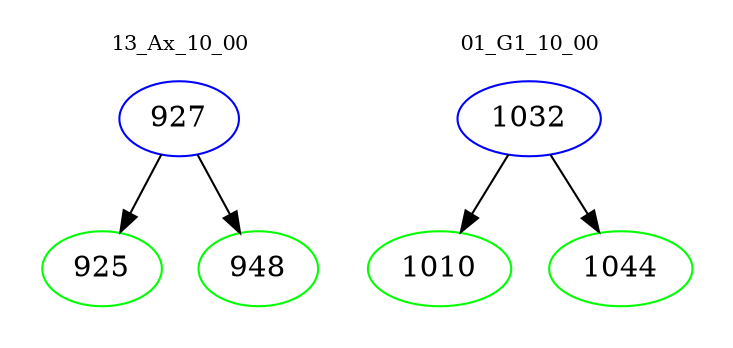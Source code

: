 digraph{
subgraph cluster_0 {
color = white
label = "13_Ax_10_00";
fontsize=10;
T0_927 [label="927", color="blue"]
T0_927 -> T0_925 [color="black"]
T0_925 [label="925", color="green"]
T0_927 -> T0_948 [color="black"]
T0_948 [label="948", color="green"]
}
subgraph cluster_1 {
color = white
label = "01_G1_10_00";
fontsize=10;
T1_1032 [label="1032", color="blue"]
T1_1032 -> T1_1010 [color="black"]
T1_1010 [label="1010", color="green"]
T1_1032 -> T1_1044 [color="black"]
T1_1044 [label="1044", color="green"]
}
}
